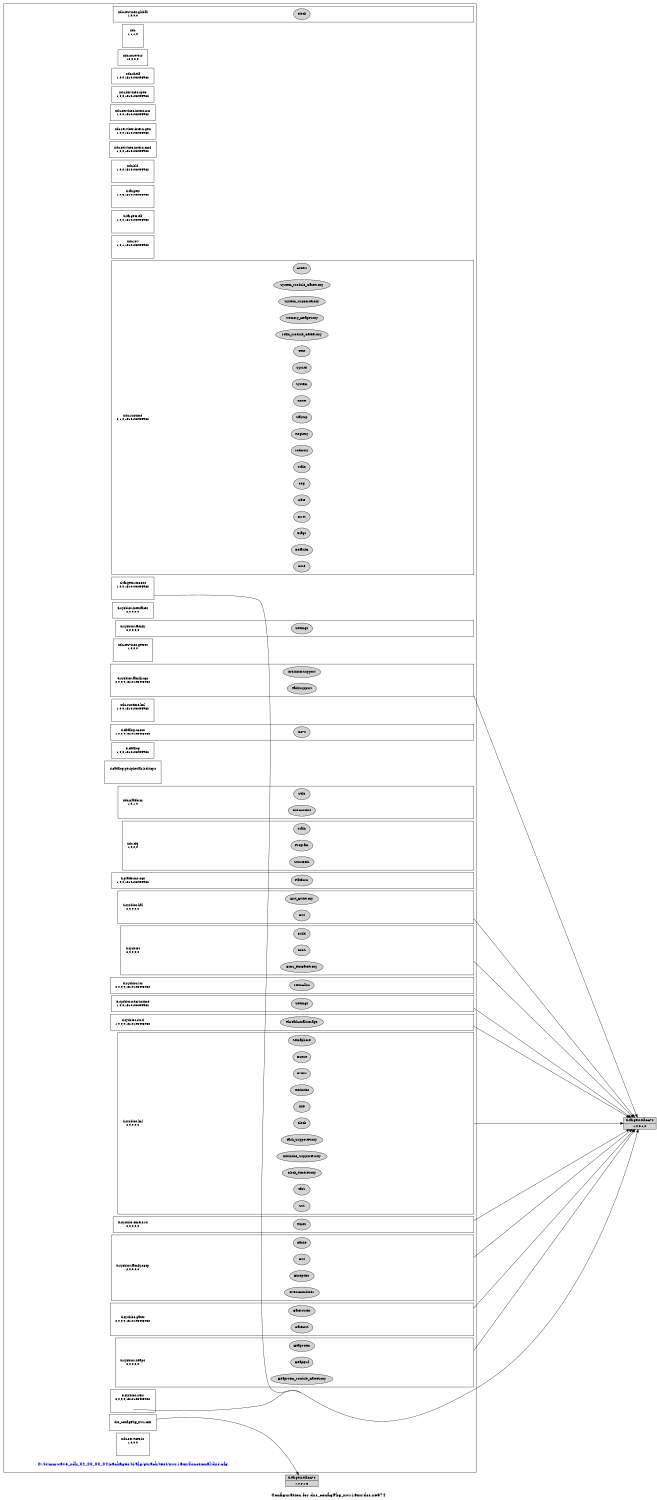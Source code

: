 digraph configuration {
    size="7.5,10";
    rankdir=LR;
    ranksep=".50 equally";
    concentrate=true;
    compound=true;
    label="\nConfiguration for dss_configPkg_xwr16xx/dss.xe674"
  node [font=Helvetica, fontsize=14, fontcolor=black];  subgraph cluster0 {label=""; __cfg [label="C:/ti/mmwave_sdk_02_00_00_04/packages/ti/alg/gtrack/test/xwr16xx/functional/dss.cfg", color=white, fontcolor=blue];
    node [font=Helvetica, fontsize=10];    subgraph cluster1 {
        label="";
        xdc_services_global__top [shape=box,label="xdc.services.global\n1,0,0,0", color=white];
        xdc_services_global__bot [shape=point,label="", style=invis];
        xdc_services_global_Clock [style=filled,fillcolor=lightgray, label="Clock"];
        xdc_services_global__top -> xdc_services_global_Clock[style=invis];
        xdc_services_global_Clock -> xdc_services_global__bot[style=invis];
    }
    subgraph cluster2 {
        label="";
        xdc__top [shape=box,label="xdc\n1,1,1,0", color=white];
        xdc__bot [shape=point,label="", style=invis];
    }
    subgraph cluster3 {
        label="";
        xdc_corevers__top [shape=box,label="xdc.corevers\n16,0,2,0", color=white];
    }
    subgraph cluster4 {
        label="";
        xdc_shelf__top [shape=box,label="xdc.shelf\n1,0,0,1510103405982", color=white];
    }
    subgraph cluster5 {
        label="";
        xdc_services_spec__top [shape=box,label="xdc.services.spec\n1,0,0,1510103405982", color=white];
    }
    subgraph cluster6 {
        label="";
        xdc_services_intern_xsr__top [shape=box,label="xdc.services.intern.xsr\n1,0,0,1510103405982", color=white];
    }
    subgraph cluster7 {
        label="";
        xdc_services_intern_gen__top [shape=box,label="xdc.services.intern.gen\n1,0,0,1510103405982", color=white];
    }
    subgraph cluster8 {
        label="";
        xdc_services_intern_cmd__top [shape=box,label="xdc.services.intern.cmd\n1,0,0,1510103405982", color=white];
    }
    subgraph cluster9 {
        label="";
        xdc_bld__top [shape=box,label="xdc.bld\n1,0,2,1510103405982", color=white];
        xdc_bld__bot [shape=point,label="", style=invis];
    }
    subgraph cluster10 {
        label="";
        ti_targets__top [shape=box,label="ti.targets\n1,0,3,1510103405982", color=white];
        ti_targets__bot [shape=point,label="", style=invis];
    }
    subgraph cluster11 {
        label="";
        ti_targets_elf__top [shape=box,label="ti.targets.elf\n1,0,0,1510103405982", color=white];
        ti_targets_elf__bot [shape=point,label="", style=invis];
    }
    subgraph cluster12 {
        label="";
        xdc_rov__top [shape=box,label="xdc.rov\n1,0,1,1510103405982", color=white];
        xdc_rov__bot [shape=point,label="", style=invis];
    }
    subgraph cluster13 {
        label="";
        xdc_runtime__top [shape=box,label="xdc.runtime\n2,1,0,1510103405982", color=white];
        xdc_runtime__bot [shape=point,label="", style=invis];
        xdc_runtime_Assert [style=filled,fillcolor=lightgray, label="Assert"];
        xdc_runtime__top -> xdc_runtime_Assert[style=invis];
        xdc_runtime_Assert -> xdc_runtime__bot[style=invis];
        xdc_runtime_Core [style=filled,fillcolor=lightgray, label="Core"];
        xdc_runtime__top -> xdc_runtime_Core[style=invis];
        xdc_runtime_Core -> xdc_runtime__bot[style=invis];
        xdc_runtime_Defaults [style=filled,fillcolor=lightgray, label="Defaults"];
        xdc_runtime__top -> xdc_runtime_Defaults[style=invis];
        xdc_runtime_Defaults -> xdc_runtime__bot[style=invis];
        xdc_runtime_Diags [style=filled,fillcolor=lightgray, label="Diags"];
        xdc_runtime__top -> xdc_runtime_Diags[style=invis];
        xdc_runtime_Diags -> xdc_runtime__bot[style=invis];
        xdc_runtime_Error [style=filled,fillcolor=lightgray, label="Error"];
        xdc_runtime__top -> xdc_runtime_Error[style=invis];
        xdc_runtime_Error -> xdc_runtime__bot[style=invis];
        xdc_runtime_Gate [style=filled,fillcolor=lightgray, label="Gate"];
        xdc_runtime__top -> xdc_runtime_Gate[style=invis];
        xdc_runtime_Gate -> xdc_runtime__bot[style=invis];
        xdc_runtime_Log [style=filled,fillcolor=lightgray, label="Log"];
        xdc_runtime__top -> xdc_runtime_Log[style=invis];
        xdc_runtime_Log -> xdc_runtime__bot[style=invis];
        xdc_runtime_Main [style=filled,fillcolor=lightgray, label="Main"];
        xdc_runtime__top -> xdc_runtime_Main[style=invis];
        xdc_runtime_Main -> xdc_runtime__bot[style=invis];
        xdc_runtime_Memory [style=filled,fillcolor=lightgray, label="Memory"];
        xdc_runtime__top -> xdc_runtime_Memory[style=invis];
        xdc_runtime_Memory -> xdc_runtime__bot[style=invis];
        xdc_runtime_Registry [style=filled,fillcolor=lightgray, label="Registry"];
        xdc_runtime__top -> xdc_runtime_Registry[style=invis];
        xdc_runtime_Registry -> xdc_runtime__bot[style=invis];
        xdc_runtime_Startup [style=filled,fillcolor=lightgray, label="Startup"];
        xdc_runtime__top -> xdc_runtime_Startup[style=invis];
        xdc_runtime_Startup -> xdc_runtime__bot[style=invis];
        xdc_runtime_Reset [style=filled,fillcolor=lightgray, label="Reset"];
        xdc_runtime__top -> xdc_runtime_Reset[style=invis];
        xdc_runtime_Reset -> xdc_runtime__bot[style=invis];
        xdc_runtime_System [style=filled,fillcolor=lightgray, label="System"];
        xdc_runtime__top -> xdc_runtime_System[style=invis];
        xdc_runtime_System -> xdc_runtime__bot[style=invis];
        xdc_runtime_SysStd [style=filled,fillcolor=lightgray, label="SysStd"];
        xdc_runtime__top -> xdc_runtime_SysStd[style=invis];
        xdc_runtime_SysStd -> xdc_runtime__bot[style=invis];
        xdc_runtime_Text [style=filled,fillcolor=lightgray, label="Text"];
        xdc_runtime__top -> xdc_runtime_Text[style=invis];
        xdc_runtime_Text -> xdc_runtime__bot[style=invis];
        xdc_runtime_Main_Module_GateProxy [style=filled,fillcolor=lightgray, label="Main_Module_GateProxy"];
        xdc_runtime__top -> xdc_runtime_Main_Module_GateProxy[style=invis];
        xdc_runtime_Main_Module_GateProxy -> xdc_runtime__bot[style=invis];
        xdc_runtime_Memory_HeapProxy [style=filled,fillcolor=lightgray, label="Memory_HeapProxy"];
        xdc_runtime__top -> xdc_runtime_Memory_HeapProxy[style=invis];
        xdc_runtime_Memory_HeapProxy -> xdc_runtime__bot[style=invis];
        xdc_runtime_System_SupportProxy [style=filled,fillcolor=lightgray, label="System_SupportProxy"];
        xdc_runtime__top -> xdc_runtime_System_SupportProxy[style=invis];
        xdc_runtime_System_SupportProxy -> xdc_runtime__bot[style=invis];
        xdc_runtime_System_Module_GateProxy [style=filled,fillcolor=lightgray, label="System_Module_GateProxy"];
        xdc_runtime__top -> xdc_runtime_System_Module_GateProxy[style=invis];
        xdc_runtime_System_Module_GateProxy -> xdc_runtime__bot[style=invis];
    }
    subgraph cluster14 {
        label="";
        ti_targets_rts6000__top [shape=box,label="ti.targets.rts6000\n1,0,0,1510103405982", color=white];
        ti_targets_rts6000__bot [shape=point,label="", style=invis];
    }
    subgraph cluster15 {
        label="";
        ti_sysbios_interfaces__top [shape=box,label="ti.sysbios.interfaces\n2,0,0,0,0", color=white];
    }
    subgraph cluster16 {
        label="";
        ti_sysbios_family__top [shape=box,label="ti.sysbios.family\n2,0,0,0,0", color=white];
        ti_sysbios_family__bot [shape=point,label="", style=invis];
        ti_sysbios_family_Settings [style=filled,fillcolor=lightgray, label="Settings"];
        ti_sysbios_family__top -> ti_sysbios_family_Settings[style=invis];
        ti_sysbios_family_Settings -> ti_sysbios_family__bot[style=invis];
    }
    subgraph cluster17 {
        label="";
        xdc_services_getset__top [shape=box,label="xdc.services.getset\n1,0,0,0", color=white];
        xdc_services_getset__bot [shape=point,label="", style=invis];
    }
    subgraph cluster18 {
        label="";
        ti_sysbios_family_c62__top [shape=box,label="ti.sysbios.family.c62\n2,0,0,0,1510103405982", color=white];
        ti_sysbios_family_c62__bot [shape=point,label="", style=invis];
        ti_sysbios_family_c62_TaskSupport [style=filled,fillcolor=lightgray, label="TaskSupport"];
        ti_sysbios_family_c62__top -> ti_sysbios_family_c62_TaskSupport[style=invis];
        ti_sysbios_family_c62_TaskSupport -> ti_sysbios_family_c62__bot[style=invis];
        ti_sysbios_family_c62_IntrinsicsSupport [style=filled,fillcolor=lightgray, label="IntrinsicsSupport"];
        ti_sysbios_family_c62__top -> ti_sysbios_family_c62_IntrinsicsSupport[style=invis];
        ti_sysbios_family_c62_IntrinsicsSupport -> ti_sysbios_family_c62__bot[style=invis];
    }
    subgraph cluster19 {
        label="";
        xdc_runtime_knl__top [shape=box,label="xdc.runtime.knl\n1,0,0,1510103405982", color=white];
        xdc_runtime_knl__bot [shape=point,label="", style=invis];
    }
    subgraph cluster20 {
        label="";
        ti_catalog_c6000__top [shape=box,label="ti.catalog.c6000\n1,0,0,0,1510103405982", color=white];
        ti_catalog_c6000__bot [shape=point,label="", style=invis];
        ti_catalog_c6000_C674 [style=filled,fillcolor=lightgray, label="C674"];
        ti_catalog_c6000__top -> ti_catalog_c6000_C674[style=invis];
        ti_catalog_c6000_C674 -> ti_catalog_c6000__bot[style=invis];
    }
    subgraph cluster21 {
        label="";
        ti_catalog__top [shape=box,label="ti.catalog\n1,0,0,1510103405982", color=white];
    }
    subgraph cluster22 {
        label="";
        ti_catalog_peripherals_hdvicp2__top [shape=box,label="ti.catalog.peripherals.hdvicp2\n", color=white];
        ti_catalog_peripherals_hdvicp2__bot [shape=point,label="", style=invis];
    }
    subgraph cluster23 {
        label="";
        xdc_platform__top [shape=box,label="xdc.platform\n1,0,1,0", color=white];
        xdc_platform__bot [shape=point,label="", style=invis];
        xdc_platform_ExeContext [style=filled,fillcolor=lightgray, label="ExeContext"];
        xdc_platform__top -> xdc_platform_ExeContext[style=invis];
        xdc_platform_ExeContext -> xdc_platform__bot[style=invis];
        xdc_platform_Utils [style=filled,fillcolor=lightgray, label="Utils"];
        xdc_platform__top -> xdc_platform_Utils[style=invis];
        xdc_platform_Utils -> xdc_platform__bot[style=invis];
    }
    subgraph cluster24 {
        label="";
        xdc_cfg__top [shape=box,label="xdc.cfg\n1,0,2,0", color=white];
        xdc_cfg__bot [shape=point,label="", style=invis];
        xdc_cfg_Program [style=filled,fillcolor=lightgray, label="Program"];
        xdc_cfg__top -> xdc_cfg_Program[style=invis];
        xdc_cfg_Program -> xdc_cfg__bot[style=invis];
        xdc_cfg_Main [style=filled,fillcolor=lightgray, label="Main"];
        xdc_cfg__top -> xdc_cfg_Main[style=invis];
        xdc_cfg_Main -> xdc_cfg__bot[style=invis];
        xdc_cfg_SourceDir [style=filled,fillcolor=lightgray, label="SourceDir"];
        xdc_cfg__top -> xdc_cfg_SourceDir[style=invis];
        xdc_cfg_SourceDir -> xdc_cfg__bot[style=invis];
    }
    subgraph cluster25 {
        label="";
        ti_platforms_c6x__top [shape=box,label="ti.platforms.c6x\n1,0,0,1510103405982", color=white];
        ti_platforms_c6x__bot [shape=point,label="", style=invis];
        ti_platforms_c6x_Platform [style=filled,fillcolor=lightgray, label="Platform"];
        ti_platforms_c6x__top -> ti_platforms_c6x_Platform[style=invis];
        ti_platforms_c6x_Platform -> ti_platforms_c6x__bot[style=invis];
    }
    subgraph cluster26 {
        label="";
        ti_sysbios_hal__top [shape=box,label="ti.sysbios.hal\n2,0,0,0,0", color=white];
        ti_sysbios_hal__bot [shape=point,label="", style=invis];
        ti_sysbios_hal_Hwi [style=filled,fillcolor=lightgray, label="Hwi"];
        ti_sysbios_hal__top -> ti_sysbios_hal_Hwi[style=invis];
        ti_sysbios_hal_Hwi -> ti_sysbios_hal__bot[style=invis];
        ti_sysbios_hal_Hwi_HwiProxy [style=filled,fillcolor=lightgray, label="Hwi_HwiProxy"];
        ti_sysbios_hal__top -> ti_sysbios_hal_Hwi_HwiProxy[style=invis];
        ti_sysbios_hal_Hwi_HwiProxy -> ti_sysbios_hal__bot[style=invis];
    }
    subgraph cluster27 {
        label="";
        ti_sysbios__top [shape=box,label="ti.sysbios\n2,0,0,0,0", color=white];
        ti_sysbios__bot [shape=point,label="", style=invis];
        ti_sysbios_BIOS [style=filled,fillcolor=lightgray, label="BIOS"];
        ti_sysbios__top -> ti_sysbios_BIOS[style=invis];
        ti_sysbios_BIOS -> ti_sysbios__bot[style=invis];
        ti_sysbios_Build [style=filled,fillcolor=lightgray, label="Build"];
        ti_sysbios__top -> ti_sysbios_Build[style=invis];
        ti_sysbios_Build -> ti_sysbios__bot[style=invis];
        ti_sysbios_BIOS_RtsGateProxy [style=filled,fillcolor=lightgray, label="BIOS_RtsGateProxy"];
        ti_sysbios__top -> ti_sysbios_BIOS_RtsGateProxy[style=invis];
        ti_sysbios_BIOS_RtsGateProxy -> ti_sysbios__bot[style=invis];
    }
    subgraph cluster28 {
        label="";
        ti_sysbios_rts__top [shape=box,label="ti.sysbios.rts\n2,0,0,0,1510103405982", color=white];
        ti_sysbios_rts__bot [shape=point,label="", style=invis];
        ti_sysbios_rts_MemAlloc [style=filled,fillcolor=lightgray, label="MemAlloc"];
        ti_sysbios_rts__top -> ti_sysbios_rts_MemAlloc[style=invis];
        ti_sysbios_rts_MemAlloc -> ti_sysbios_rts__bot[style=invis];
    }
    subgraph cluster29 {
        label="";
        ti_sysbios_rts_ti__top [shape=box,label="ti.sysbios.rts.ti\n1,0,0,0,1510103405982", color=white];
        ti_sysbios_rts_ti__bot [shape=point,label="", style=invis];
        ti_sysbios_rts_ti_ThreadLocalStorage [style=filled,fillcolor=lightgray, label="ThreadLocalStorage"];
        ti_sysbios_rts_ti__top -> ti_sysbios_rts_ti_ThreadLocalStorage[style=invis];
        ti_sysbios_rts_ti_ThreadLocalStorage -> ti_sysbios_rts_ti__bot[style=invis];
    }
    subgraph cluster30 {
        label="";
        ti_sysbios_knl__top [shape=box,label="ti.sysbios.knl\n2,0,0,0,0", color=white];
        ti_sysbios_knl__bot [shape=point,label="", style=invis];
        ti_sysbios_knl_Clock [style=filled,fillcolor=lightgray, label="Clock"];
        ti_sysbios_knl__top -> ti_sysbios_knl_Clock[style=invis];
        ti_sysbios_knl_Clock -> ti_sysbios_knl__bot[style=invis];
        ti_sysbios_knl_Idle [style=filled,fillcolor=lightgray, label="Idle"];
        ti_sysbios_knl__top -> ti_sysbios_knl_Idle[style=invis];
        ti_sysbios_knl_Idle -> ti_sysbios_knl__bot[style=invis];
        ti_sysbios_knl_Intrinsics [style=filled,fillcolor=lightgray, label="Intrinsics"];
        ti_sysbios_knl__top -> ti_sysbios_knl_Intrinsics[style=invis];
        ti_sysbios_knl_Intrinsics -> ti_sysbios_knl__bot[style=invis];
        ti_sysbios_knl_Event [style=filled,fillcolor=lightgray, label="Event"];
        ti_sysbios_knl__top -> ti_sysbios_knl_Event[style=invis];
        ti_sysbios_knl_Event -> ti_sysbios_knl__bot[style=invis];
        ti_sysbios_knl_Queue [style=filled,fillcolor=lightgray, label="Queue"];
        ti_sysbios_knl__top -> ti_sysbios_knl_Queue[style=invis];
        ti_sysbios_knl_Queue -> ti_sysbios_knl__bot[style=invis];
        ti_sysbios_knl_Semaphore [style=filled,fillcolor=lightgray, label="Semaphore"];
        ti_sysbios_knl__top -> ti_sysbios_knl_Semaphore[style=invis];
        ti_sysbios_knl_Semaphore -> ti_sysbios_knl__bot[style=invis];
        ti_sysbios_knl_Swi [style=filled,fillcolor=lightgray, label="Swi"];
        ti_sysbios_knl__top -> ti_sysbios_knl_Swi[style=invis];
        ti_sysbios_knl_Swi -> ti_sysbios_knl__bot[style=invis];
        ti_sysbios_knl_Task [style=filled,fillcolor=lightgray, label="Task"];
        ti_sysbios_knl__top -> ti_sysbios_knl_Task[style=invis];
        ti_sysbios_knl_Task -> ti_sysbios_knl__bot[style=invis];
        ti_sysbios_knl_Clock_TimerProxy [style=filled,fillcolor=lightgray, label="Clock_TimerProxy"];
        ti_sysbios_knl__top -> ti_sysbios_knl_Clock_TimerProxy[style=invis];
        ti_sysbios_knl_Clock_TimerProxy -> ti_sysbios_knl__bot[style=invis];
        ti_sysbios_knl_Intrinsics_SupportProxy [style=filled,fillcolor=lightgray, label="Intrinsics_SupportProxy"];
        ti_sysbios_knl__top -> ti_sysbios_knl_Intrinsics_SupportProxy[style=invis];
        ti_sysbios_knl_Intrinsics_SupportProxy -> ti_sysbios_knl__bot[style=invis];
        ti_sysbios_knl_Task_SupportProxy [style=filled,fillcolor=lightgray, label="Task_SupportProxy"];
        ti_sysbios_knl__top -> ti_sysbios_knl_Task_SupportProxy[style=invis];
        ti_sysbios_knl_Task_SupportProxy -> ti_sysbios_knl__bot[style=invis];
    }
    subgraph cluster31 {
        label="";
        ti_sysbios_timers_rti__top [shape=box,label="ti.sysbios.timers.rti\n2,0,0,0,0", color=white];
        ti_sysbios_timers_rti__bot [shape=point,label="", style=invis];
        ti_sysbios_timers_rti_Timer [style=filled,fillcolor=lightgray, label="Timer"];
        ti_sysbios_timers_rti__top -> ti_sysbios_timers_rti_Timer[style=invis];
        ti_sysbios_timers_rti_Timer -> ti_sysbios_timers_rti__bot[style=invis];
    }
    subgraph cluster32 {
        label="";
        ti_sysbios_family_c64p__top [shape=box,label="ti.sysbios.family.c64p\n2,0,0,0,0", color=white];
        ti_sysbios_family_c64p__bot [shape=point,label="", style=invis];
        ti_sysbios_family_c64p_EventCombiner [style=filled,fillcolor=lightgray, label="EventCombiner"];
        ti_sysbios_family_c64p__top -> ti_sysbios_family_c64p_EventCombiner[style=invis];
        ti_sysbios_family_c64p_EventCombiner -> ti_sysbios_family_c64p__bot[style=invis];
        ti_sysbios_family_c64p_Exception [style=filled,fillcolor=lightgray, label="Exception"];
        ti_sysbios_family_c64p__top -> ti_sysbios_family_c64p_Exception[style=invis];
        ti_sysbios_family_c64p_Exception -> ti_sysbios_family_c64p__bot[style=invis];
        ti_sysbios_family_c64p_Hwi [style=filled,fillcolor=lightgray, label="Hwi"];
        ti_sysbios_family_c64p__top -> ti_sysbios_family_c64p_Hwi[style=invis];
        ti_sysbios_family_c64p_Hwi -> ti_sysbios_family_c64p__bot[style=invis];
        ti_sysbios_family_c64p_Cache [style=filled,fillcolor=lightgray, label="Cache"];
        ti_sysbios_family_c64p__top -> ti_sysbios_family_c64p_Cache[style=invis];
        ti_sysbios_family_c64p_Cache -> ti_sysbios_family_c64p__bot[style=invis];
    }
    subgraph cluster33 {
        label="";
        ti_sysbios_gates__top [shape=box,label="ti.sysbios.gates\n2,0,0,0,1510103405982", color=white];
        ti_sysbios_gates__bot [shape=point,label="", style=invis];
        ti_sysbios_gates_GateHwi [style=filled,fillcolor=lightgray, label="GateHwi"];
        ti_sysbios_gates__top -> ti_sysbios_gates_GateHwi[style=invis];
        ti_sysbios_gates_GateHwi -> ti_sysbios_gates__bot[style=invis];
        ti_sysbios_gates_GateMutex [style=filled,fillcolor=lightgray, label="GateMutex"];
        ti_sysbios_gates__top -> ti_sysbios_gates_GateMutex[style=invis];
        ti_sysbios_gates_GateMutex -> ti_sysbios_gates__bot[style=invis];
    }
    subgraph cluster34 {
        label="";
        ti_sysbios_heaps__top [shape=box,label="ti.sysbios.heaps\n2,0,0,0,0", color=white];
        ti_sysbios_heaps__bot [shape=point,label="", style=invis];
        ti_sysbios_heaps_HeapBuf [style=filled,fillcolor=lightgray, label="HeapBuf"];
        ti_sysbios_heaps__top -> ti_sysbios_heaps_HeapBuf[style=invis];
        ti_sysbios_heaps_HeapBuf -> ti_sysbios_heaps__bot[style=invis];
        ti_sysbios_heaps_HeapMem [style=filled,fillcolor=lightgray, label="HeapMem"];
        ti_sysbios_heaps__top -> ti_sysbios_heaps_HeapMem[style=invis];
        ti_sysbios_heaps_HeapMem -> ti_sysbios_heaps__bot[style=invis];
        ti_sysbios_heaps_HeapMem_Module_GateProxy [style=filled,fillcolor=lightgray, label="HeapMem_Module_GateProxy"];
        ti_sysbios_heaps__top -> ti_sysbios_heaps_HeapMem_Module_GateProxy[style=invis];
        ti_sysbios_heaps_HeapMem_Module_GateProxy -> ti_sysbios_heaps__bot[style=invis];
    }
    subgraph cluster35 {
        label="";
        ti_sysbios_xdcruntime__top [shape=box,label="ti.sysbios.xdcruntime\n1,0,0,1510103405982", color=white];
        ti_sysbios_xdcruntime__bot [shape=point,label="", style=invis];
        ti_sysbios_xdcruntime_Settings [style=filled,fillcolor=lightgray, label="Settings"];
        ti_sysbios_xdcruntime__top -> ti_sysbios_xdcruntime_Settings[style=invis];
        ti_sysbios_xdcruntime_Settings -> ti_sysbios_xdcruntime__bot[style=invis];
    }
    subgraph cluster36 {
        label="";
        ti_sysbios_utils__top [shape=box,label="ti.sysbios.utils\n2,0,0,0,1510103405982", color=white];
        ti_sysbios_utils__bot [shape=point,label="", style=invis];
    }
    subgraph cluster37 {
        label="";
        dss_configPkg_xwr16xx__top [shape=box,label="dss_configPkg_xwr16xx\n", color=white];
    }
    subgraph cluster38 {
        label="";
        xdc_services_io__top [shape=box,label="xdc.services.io\n1,0,0,0", color=white];
        xdc_services_io__bot [shape=point,label="", style=invis];
    }
  }
  node [font=Helvetica, fontsize=10];
    ti_targets_elf_C674__1_0_8__1_2 [shape=record,label="ti.targets.elf.C674|1,0,8.1,2",style=filled, fillcolor=lightgrey];
    ti_targets_rts6000__bot -> ti_targets_elf_C674__1_0_8__1_2 [ltail=cluster14];
    ti_targets_elf_C674__1_0_8__1_2 [shape=record,label="ti.targets.elf.C674|1,0,8.1,2",style=filled, fillcolor=lightgrey];
    ti_sysbios_family_c62__bot -> ti_targets_elf_C674__1_0_8__1_2 [ltail=cluster18];
    ti_targets_elf_C674__1_0_8__1_2 [shape=record,label="ti.targets.elf.C674|1,0,8.1,2",style=filled, fillcolor=lightgrey];
    ti_sysbios_hal__bot -> ti_targets_elf_C674__1_0_8__1_2 [ltail=cluster26];
    ti_targets_elf_C674__1_0_8__1_2 [shape=record,label="ti.targets.elf.C674|1,0,8.1,2",style=filled, fillcolor=lightgrey];
    ti_sysbios__bot -> ti_targets_elf_C674__1_0_8__1_2 [ltail=cluster27];
    ti_targets_elf_C674__1_0_8__1_2 [shape=record,label="ti.targets.elf.C674|1,0,8.1,2",style=filled, fillcolor=lightgrey];
    ti_sysbios_rts_ti__bot -> ti_targets_elf_C674__1_0_8__1_2 [ltail=cluster29];
    ti_targets_elf_C674__1_0_8__1_2 [shape=record,label="ti.targets.elf.C674|1,0,8.1,2",style=filled, fillcolor=lightgrey];
    ti_sysbios_knl__bot -> ti_targets_elf_C674__1_0_8__1_2 [ltail=cluster30];
    ti_targets_elf_C674__1_0_8__1_2 [shape=record,label="ti.targets.elf.C674|1,0,8.1,2",style=filled, fillcolor=lightgrey];
    ti_sysbios_timers_rti__bot -> ti_targets_elf_C674__1_0_8__1_2 [ltail=cluster31];
    ti_targets_elf_C674__1_0_8__1_2 [shape=record,label="ti.targets.elf.C674|1,0,8.1,2",style=filled, fillcolor=lightgrey];
    ti_sysbios_family_c64p__bot -> ti_targets_elf_C674__1_0_8__1_2 [ltail=cluster32];
    ti_targets_elf_C674__1_0_8__1_2 [shape=record,label="ti.targets.elf.C674|1,0,8.1,2",style=filled, fillcolor=lightgrey];
    ti_sysbios_gates__bot -> ti_targets_elf_C674__1_0_8__1_2 [ltail=cluster33];
    ti_targets_elf_C674__1_0_8__1_2 [shape=record,label="ti.targets.elf.C674|1,0,8.1,2",style=filled, fillcolor=lightgrey];
    ti_sysbios_heaps__bot -> ti_targets_elf_C674__1_0_8__1_2 [ltail=cluster34];
    ti_targets_elf_C674__1_0_8__1_2 [shape=record,label="ti.targets.elf.C674|1,0,8.1,2",style=filled, fillcolor=lightgrey];
    ti_sysbios_xdcruntime__bot -> ti_targets_elf_C674__1_0_8__1_2 [ltail=cluster35];
    ti_targets_elf_C674__1_0_8__1_2 [shape=record,label="ti.targets.elf.C674|1,0,8.1,2",style=filled, fillcolor=lightgrey];
    ti_sysbios_utils__bot -> ti_targets_elf_C674__1_0_8__1_2 [ltail=cluster36];
    ti_targets_elf_C674__1_0_8__1_3 [shape=record,label="ti.targets.elf.C674|1,0,8.1,3",style=filled, fillcolor=lightgrey];
    dss_configPkg_xwr16xx__top -> ti_targets_elf_C674__1_0_8__1_3 [ltail=cluster37];
}
